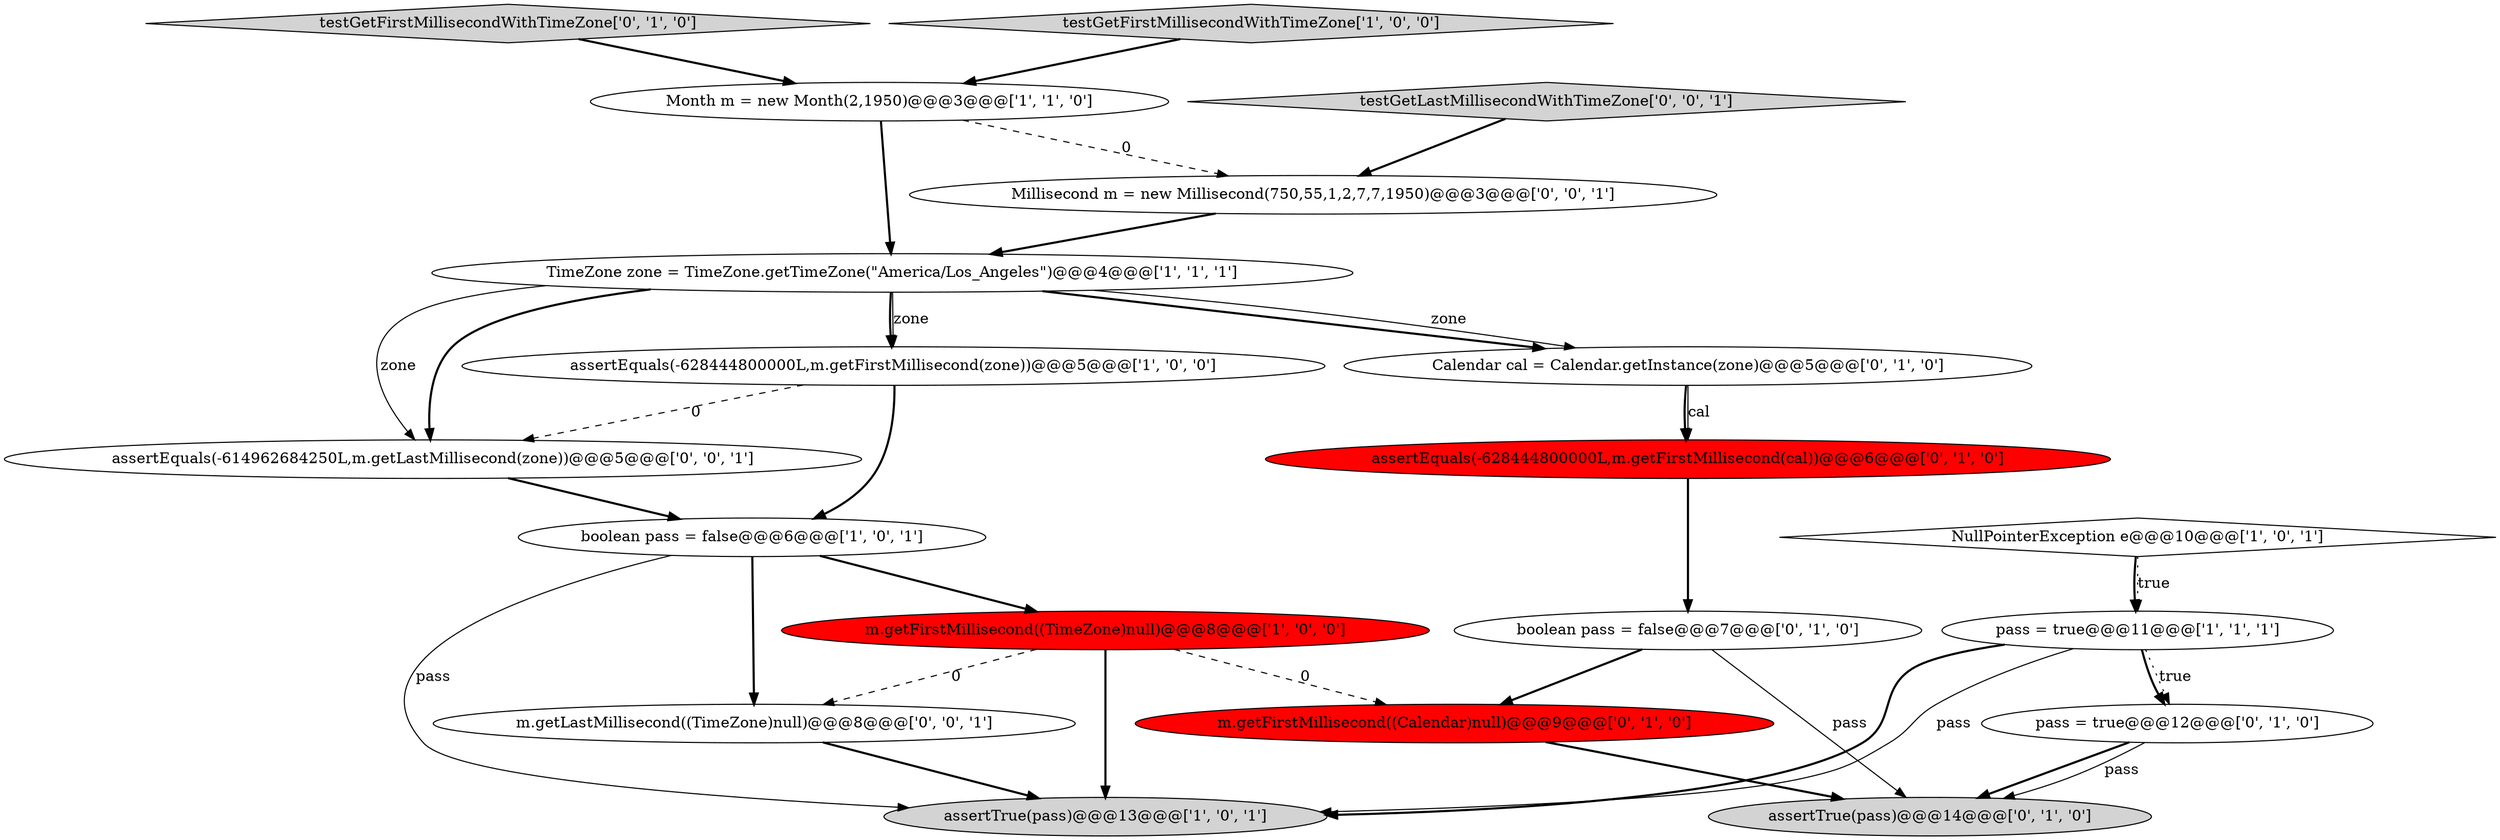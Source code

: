 digraph {
19 [style = filled, label = "assertEquals(-614962684250L,m.getLastMillisecond(zone))@@@5@@@['0', '0', '1']", fillcolor = white, shape = ellipse image = "AAA0AAABBB3BBB"];
12 [style = filled, label = "testGetFirstMillisecondWithTimeZone['0', '1', '0']", fillcolor = lightgray, shape = diamond image = "AAA0AAABBB2BBB"];
3 [style = filled, label = "assertEquals(-628444800000L,m.getFirstMillisecond(zone))@@@5@@@['1', '0', '0']", fillcolor = white, shape = ellipse image = "AAA0AAABBB1BBB"];
1 [style = filled, label = "assertTrue(pass)@@@13@@@['1', '0', '1']", fillcolor = lightgray, shape = ellipse image = "AAA0AAABBB1BBB"];
18 [style = filled, label = "m.getLastMillisecond((TimeZone)null)@@@8@@@['0', '0', '1']", fillcolor = white, shape = ellipse image = "AAA0AAABBB3BBB"];
5 [style = filled, label = "TimeZone zone = TimeZone.getTimeZone(\"America/Los_Angeles\")@@@4@@@['1', '1', '1']", fillcolor = white, shape = ellipse image = "AAA0AAABBB1BBB"];
16 [style = filled, label = "Millisecond m = new Millisecond(750,55,1,2,7,7,1950)@@@3@@@['0', '0', '1']", fillcolor = white, shape = ellipse image = "AAA0AAABBB3BBB"];
10 [style = filled, label = "assertEquals(-628444800000L,m.getFirstMillisecond(cal))@@@6@@@['0', '1', '0']", fillcolor = red, shape = ellipse image = "AAA1AAABBB2BBB"];
13 [style = filled, label = "boolean pass = false@@@7@@@['0', '1', '0']", fillcolor = white, shape = ellipse image = "AAA0AAABBB2BBB"];
8 [style = filled, label = "testGetFirstMillisecondWithTimeZone['1', '0', '0']", fillcolor = lightgray, shape = diamond image = "AAA0AAABBB1BBB"];
0 [style = filled, label = "Month m = new Month(2,1950)@@@3@@@['1', '1', '0']", fillcolor = white, shape = ellipse image = "AAA0AAABBB1BBB"];
9 [style = filled, label = "m.getFirstMillisecond((Calendar)null)@@@9@@@['0', '1', '0']", fillcolor = red, shape = ellipse image = "AAA1AAABBB2BBB"];
7 [style = filled, label = "boolean pass = false@@@6@@@['1', '0', '1']", fillcolor = white, shape = ellipse image = "AAA0AAABBB1BBB"];
11 [style = filled, label = "assertTrue(pass)@@@14@@@['0', '1', '0']", fillcolor = lightgray, shape = ellipse image = "AAA0AAABBB2BBB"];
14 [style = filled, label = "Calendar cal = Calendar.getInstance(zone)@@@5@@@['0', '1', '0']", fillcolor = white, shape = ellipse image = "AAA0AAABBB2BBB"];
6 [style = filled, label = "NullPointerException e@@@10@@@['1', '0', '1']", fillcolor = white, shape = diamond image = "AAA0AAABBB1BBB"];
15 [style = filled, label = "pass = true@@@12@@@['0', '1', '0']", fillcolor = white, shape = ellipse image = "AAA0AAABBB2BBB"];
17 [style = filled, label = "testGetLastMillisecondWithTimeZone['0', '0', '1']", fillcolor = lightgray, shape = diamond image = "AAA0AAABBB3BBB"];
4 [style = filled, label = "pass = true@@@11@@@['1', '1', '1']", fillcolor = white, shape = ellipse image = "AAA0AAABBB1BBB"];
2 [style = filled, label = "m.getFirstMillisecond((TimeZone)null)@@@8@@@['1', '0', '0']", fillcolor = red, shape = ellipse image = "AAA1AAABBB1BBB"];
5->3 [style = bold, label=""];
9->11 [style = bold, label=""];
2->1 [style = bold, label=""];
4->15 [style = bold, label=""];
0->16 [style = dashed, label="0"];
14->10 [style = bold, label=""];
4->15 [style = dotted, label="true"];
5->14 [style = bold, label=""];
12->0 [style = bold, label=""];
5->19 [style = solid, label="zone"];
3->19 [style = dashed, label="0"];
5->14 [style = solid, label="zone"];
8->0 [style = bold, label=""];
5->19 [style = bold, label=""];
6->4 [style = bold, label=""];
15->11 [style = bold, label=""];
6->4 [style = dotted, label="true"];
10->13 [style = bold, label=""];
3->7 [style = bold, label=""];
18->1 [style = bold, label=""];
5->3 [style = solid, label="zone"];
14->10 [style = solid, label="cal"];
7->2 [style = bold, label=""];
2->9 [style = dashed, label="0"];
2->18 [style = dashed, label="0"];
16->5 [style = bold, label=""];
7->18 [style = bold, label=""];
15->11 [style = solid, label="pass"];
4->1 [style = bold, label=""];
4->1 [style = solid, label="pass"];
13->9 [style = bold, label=""];
7->1 [style = solid, label="pass"];
13->11 [style = solid, label="pass"];
19->7 [style = bold, label=""];
17->16 [style = bold, label=""];
0->5 [style = bold, label=""];
}
